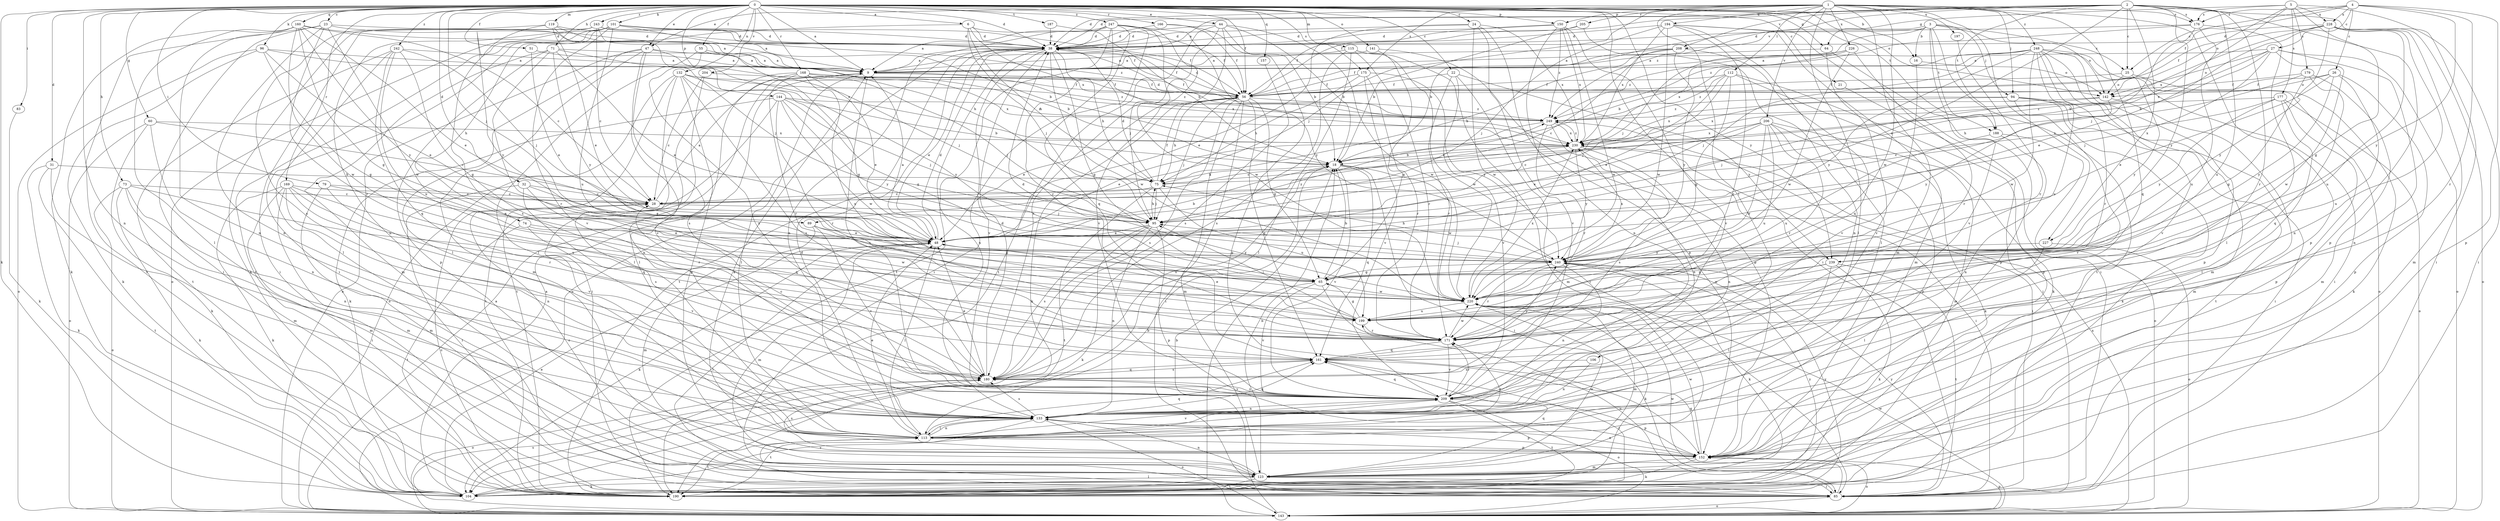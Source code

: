 strict digraph  {
0;
1;
2;
3;
4;
5;
6;
9;
16;
18;
21;
22;
23;
24;
25;
26;
27;
28;
31;
32;
38;
44;
47;
48;
51;
55;
56;
60;
64;
65;
71;
73;
74;
75;
79;
83;
85;
89;
94;
95;
96;
101;
104;
106;
112;
113;
115;
119;
123;
132;
133;
141;
142;
143;
144;
150;
152;
157;
160;
161;
166;
168;
169;
171;
175;
176;
177;
179;
180;
187;
188;
190;
194;
197;
199;
204;
205;
206;
208;
209;
220;
226;
227;
228;
230;
239;
240;
242;
243;
247;
248;
249;
0 -> 6  [label=a];
0 -> 9  [label=a];
0 -> 16  [label=b];
0 -> 21  [label=c];
0 -> 22  [label=c];
0 -> 23  [label=c];
0 -> 24  [label=c];
0 -> 31  [label=d];
0 -> 32  [label=d];
0 -> 38  [label=d];
0 -> 44  [label=e];
0 -> 47  [label=e];
0 -> 51  [label=f];
0 -> 55  [label=f];
0 -> 56  [label=f];
0 -> 60  [label=g];
0 -> 64  [label=g];
0 -> 71  [label=h];
0 -> 73  [label=h];
0 -> 79  [label=i];
0 -> 83  [label=i];
0 -> 85  [label=i];
0 -> 89  [label=j];
0 -> 96  [label=k];
0 -> 101  [label=k];
0 -> 104  [label=k];
0 -> 115  [label=m];
0 -> 119  [label=m];
0 -> 132  [label=n];
0 -> 133  [label=n];
0 -> 141  [label=o];
0 -> 142  [label=o];
0 -> 144  [label=p];
0 -> 150  [label=p];
0 -> 157  [label=q];
0 -> 160  [label=q];
0 -> 166  [label=r];
0 -> 168  [label=r];
0 -> 169  [label=r];
0 -> 175  [label=s];
0 -> 187  [label=t];
0 -> 188  [label=t];
0 -> 204  [label=v];
0 -> 239  [label=y];
0 -> 242  [label=z];
0 -> 243  [label=z];
0 -> 247  [label=z];
1 -> 38  [label=d];
1 -> 47  [label=e];
1 -> 89  [label=j];
1 -> 94  [label=j];
1 -> 106  [label=l];
1 -> 112  [label=l];
1 -> 113  [label=l];
1 -> 123  [label=m];
1 -> 150  [label=p];
1 -> 152  [label=p];
1 -> 161  [label=q];
1 -> 175  [label=s];
1 -> 176  [label=s];
1 -> 194  [label=u];
1 -> 197  [label=u];
1 -> 205  [label=v];
1 -> 206  [label=v];
1 -> 220  [label=w];
1 -> 226  [label=x];
1 -> 227  [label=x];
1 -> 248  [label=z];
2 -> 9  [label=a];
2 -> 25  [label=c];
2 -> 38  [label=d];
2 -> 48  [label=e];
2 -> 56  [label=f];
2 -> 85  [label=i];
2 -> 152  [label=p];
2 -> 171  [label=r];
2 -> 176  [label=s];
2 -> 188  [label=t];
2 -> 199  [label=u];
2 -> 208  [label=v];
2 -> 227  [label=x];
2 -> 239  [label=y];
2 -> 249  [label=z];
3 -> 16  [label=b];
3 -> 18  [label=b];
3 -> 25  [label=c];
3 -> 94  [label=j];
3 -> 95  [label=j];
3 -> 142  [label=o];
3 -> 188  [label=t];
3 -> 190  [label=t];
3 -> 208  [label=v];
3 -> 209  [label=v];
4 -> 25  [label=c];
4 -> 26  [label=c];
4 -> 27  [label=c];
4 -> 56  [label=f];
4 -> 152  [label=p];
4 -> 171  [label=r];
4 -> 176  [label=s];
4 -> 228  [label=x];
4 -> 239  [label=y];
5 -> 64  [label=g];
5 -> 65  [label=g];
5 -> 85  [label=i];
5 -> 95  [label=j];
5 -> 142  [label=o];
5 -> 176  [label=s];
5 -> 177  [label=s];
5 -> 179  [label=s];
5 -> 228  [label=x];
6 -> 38  [label=d];
6 -> 56  [label=f];
6 -> 74  [label=h];
6 -> 75  [label=h];
6 -> 95  [label=j];
6 -> 230  [label=x];
9 -> 56  [label=f];
9 -> 113  [label=l];
9 -> 209  [label=v];
9 -> 230  [label=x];
16 -> 142  [label=o];
16 -> 209  [label=v];
18 -> 75  [label=h];
18 -> 85  [label=i];
18 -> 161  [label=q];
18 -> 180  [label=s];
18 -> 209  [label=v];
18 -> 220  [label=w];
18 -> 230  [label=x];
21 -> 85  [label=i];
22 -> 56  [label=f];
22 -> 123  [label=m];
22 -> 171  [label=r];
22 -> 209  [label=v];
22 -> 239  [label=y];
23 -> 38  [label=d];
23 -> 75  [label=h];
23 -> 85  [label=i];
23 -> 133  [label=n];
23 -> 171  [label=r];
23 -> 190  [label=t];
23 -> 220  [label=w];
24 -> 38  [label=d];
24 -> 48  [label=e];
24 -> 152  [label=p];
24 -> 209  [label=v];
24 -> 220  [label=w];
24 -> 230  [label=x];
25 -> 56  [label=f];
25 -> 104  [label=k];
25 -> 142  [label=o];
25 -> 240  [label=y];
26 -> 48  [label=e];
26 -> 56  [label=f];
26 -> 142  [label=o];
26 -> 152  [label=p];
26 -> 199  [label=u];
26 -> 240  [label=y];
27 -> 9  [label=a];
27 -> 18  [label=b];
27 -> 95  [label=j];
27 -> 133  [label=n];
27 -> 142  [label=o];
27 -> 143  [label=o];
27 -> 220  [label=w];
27 -> 230  [label=x];
28 -> 9  [label=a];
28 -> 95  [label=j];
31 -> 75  [label=h];
31 -> 104  [label=k];
31 -> 123  [label=m];
31 -> 190  [label=t];
32 -> 28  [label=c];
32 -> 48  [label=e];
32 -> 85  [label=i];
32 -> 161  [label=q];
32 -> 180  [label=s];
38 -> 9  [label=a];
38 -> 48  [label=e];
38 -> 56  [label=f];
38 -> 65  [label=g];
38 -> 75  [label=h];
38 -> 133  [label=n];
38 -> 143  [label=o];
38 -> 190  [label=t];
38 -> 209  [label=v];
38 -> 220  [label=w];
44 -> 18  [label=b];
44 -> 38  [label=d];
44 -> 152  [label=p];
44 -> 180  [label=s];
44 -> 190  [label=t];
44 -> 209  [label=v];
44 -> 220  [label=w];
47 -> 9  [label=a];
47 -> 95  [label=j];
47 -> 113  [label=l];
47 -> 123  [label=m];
47 -> 143  [label=o];
47 -> 180  [label=s];
47 -> 209  [label=v];
48 -> 9  [label=a];
48 -> 18  [label=b];
48 -> 38  [label=d];
48 -> 85  [label=i];
48 -> 104  [label=k];
48 -> 113  [label=l];
48 -> 123  [label=m];
48 -> 240  [label=y];
48 -> 249  [label=z];
51 -> 9  [label=a];
51 -> 48  [label=e];
55 -> 9  [label=a];
55 -> 65  [label=g];
55 -> 113  [label=l];
55 -> 180  [label=s];
56 -> 38  [label=d];
56 -> 48  [label=e];
56 -> 65  [label=g];
56 -> 75  [label=h];
56 -> 85  [label=i];
56 -> 95  [label=j];
56 -> 104  [label=k];
56 -> 123  [label=m];
56 -> 161  [label=q];
56 -> 180  [label=s];
56 -> 249  [label=z];
60 -> 28  [label=c];
60 -> 104  [label=k];
60 -> 133  [label=n];
60 -> 143  [label=o];
60 -> 230  [label=x];
64 -> 9  [label=a];
64 -> 152  [label=p];
64 -> 209  [label=v];
65 -> 18  [label=b];
65 -> 171  [label=r];
65 -> 190  [label=t];
65 -> 209  [label=v];
65 -> 220  [label=w];
71 -> 9  [label=a];
71 -> 18  [label=b];
71 -> 48  [label=e];
71 -> 123  [label=m];
71 -> 152  [label=p];
71 -> 171  [label=r];
71 -> 240  [label=y];
73 -> 28  [label=c];
73 -> 104  [label=k];
73 -> 123  [label=m];
73 -> 133  [label=n];
73 -> 143  [label=o];
73 -> 199  [label=u];
74 -> 48  [label=e];
74 -> 190  [label=t];
74 -> 209  [label=v];
74 -> 220  [label=w];
75 -> 28  [label=c];
75 -> 38  [label=d];
75 -> 56  [label=f];
75 -> 95  [label=j];
75 -> 190  [label=t];
75 -> 199  [label=u];
79 -> 28  [label=c];
79 -> 48  [label=e];
79 -> 123  [label=m];
79 -> 171  [label=r];
83 -> 104  [label=k];
85 -> 143  [label=o];
85 -> 199  [label=u];
85 -> 220  [label=w];
85 -> 240  [label=y];
89 -> 48  [label=e];
89 -> 65  [label=g];
89 -> 123  [label=m];
89 -> 209  [label=v];
94 -> 85  [label=i];
94 -> 104  [label=k];
94 -> 190  [label=t];
94 -> 209  [label=v];
94 -> 230  [label=x];
94 -> 249  [label=z];
95 -> 48  [label=e];
95 -> 75  [label=h];
95 -> 104  [label=k];
95 -> 133  [label=n];
95 -> 152  [label=p];
95 -> 180  [label=s];
96 -> 9  [label=a];
96 -> 48  [label=e];
96 -> 65  [label=g];
96 -> 104  [label=k];
96 -> 143  [label=o];
96 -> 230  [label=x];
101 -> 9  [label=a];
101 -> 38  [label=d];
101 -> 56  [label=f];
101 -> 85  [label=i];
101 -> 143  [label=o];
101 -> 180  [label=s];
101 -> 190  [label=t];
101 -> 199  [label=u];
101 -> 209  [label=v];
104 -> 9  [label=a];
104 -> 18  [label=b];
104 -> 48  [label=e];
104 -> 209  [label=v];
104 -> 240  [label=y];
106 -> 133  [label=n];
106 -> 180  [label=s];
112 -> 48  [label=e];
112 -> 56  [label=f];
112 -> 65  [label=g];
112 -> 95  [label=j];
112 -> 104  [label=k];
112 -> 152  [label=p];
112 -> 249  [label=z];
113 -> 38  [label=d];
113 -> 48  [label=e];
113 -> 133  [label=n];
113 -> 152  [label=p];
113 -> 161  [label=q];
113 -> 171  [label=r];
113 -> 190  [label=t];
113 -> 209  [label=v];
115 -> 9  [label=a];
115 -> 85  [label=i];
115 -> 113  [label=l];
115 -> 171  [label=r];
115 -> 180  [label=s];
115 -> 220  [label=w];
119 -> 9  [label=a];
119 -> 38  [label=d];
119 -> 48  [label=e];
119 -> 95  [label=j];
119 -> 180  [label=s];
119 -> 240  [label=y];
123 -> 18  [label=b];
123 -> 28  [label=c];
123 -> 85  [label=i];
123 -> 104  [label=k];
123 -> 133  [label=n];
123 -> 161  [label=q];
123 -> 190  [label=t];
123 -> 220  [label=w];
132 -> 56  [label=f];
132 -> 65  [label=g];
132 -> 113  [label=l];
132 -> 143  [label=o];
132 -> 152  [label=p];
132 -> 180  [label=s];
132 -> 190  [label=t];
132 -> 240  [label=y];
132 -> 249  [label=z];
133 -> 113  [label=l];
133 -> 143  [label=o];
133 -> 152  [label=p];
133 -> 161  [label=q];
133 -> 180  [label=s];
133 -> 190  [label=t];
141 -> 9  [label=a];
141 -> 65  [label=g];
141 -> 152  [label=p];
142 -> 95  [label=j];
142 -> 123  [label=m];
142 -> 230  [label=x];
142 -> 240  [label=y];
143 -> 9  [label=a];
143 -> 18  [label=b];
143 -> 113  [label=l];
143 -> 152  [label=p];
143 -> 180  [label=s];
143 -> 220  [label=w];
143 -> 230  [label=x];
144 -> 18  [label=b];
144 -> 95  [label=j];
144 -> 104  [label=k];
144 -> 171  [label=r];
144 -> 190  [label=t];
144 -> 220  [label=w];
144 -> 240  [label=y];
144 -> 249  [label=z];
150 -> 38  [label=d];
150 -> 56  [label=f];
150 -> 133  [label=n];
150 -> 209  [label=v];
150 -> 220  [label=w];
150 -> 230  [label=x];
150 -> 249  [label=z];
152 -> 9  [label=a];
152 -> 104  [label=k];
152 -> 123  [label=m];
152 -> 133  [label=n];
152 -> 143  [label=o];
152 -> 161  [label=q];
152 -> 180  [label=s];
152 -> 220  [label=w];
157 -> 180  [label=s];
160 -> 28  [label=c];
160 -> 38  [label=d];
160 -> 48  [label=e];
160 -> 65  [label=g];
160 -> 104  [label=k];
160 -> 113  [label=l];
160 -> 133  [label=n];
160 -> 220  [label=w];
160 -> 240  [label=y];
161 -> 180  [label=s];
161 -> 190  [label=t];
161 -> 240  [label=y];
166 -> 18  [label=b];
166 -> 38  [label=d];
166 -> 56  [label=f];
168 -> 48  [label=e];
168 -> 56  [label=f];
168 -> 95  [label=j];
168 -> 113  [label=l];
168 -> 133  [label=n];
168 -> 171  [label=r];
168 -> 199  [label=u];
168 -> 230  [label=x];
168 -> 249  [label=z];
169 -> 28  [label=c];
169 -> 85  [label=i];
169 -> 104  [label=k];
169 -> 123  [label=m];
169 -> 133  [label=n];
169 -> 161  [label=q];
169 -> 171  [label=r];
169 -> 209  [label=v];
171 -> 161  [label=q];
171 -> 209  [label=v];
171 -> 220  [label=w];
175 -> 56  [label=f];
175 -> 75  [label=h];
175 -> 171  [label=r];
175 -> 209  [label=v];
175 -> 240  [label=y];
176 -> 38  [label=d];
176 -> 75  [label=h];
176 -> 113  [label=l];
176 -> 199  [label=u];
176 -> 249  [label=z];
177 -> 28  [label=c];
177 -> 113  [label=l];
177 -> 143  [label=o];
177 -> 152  [label=p];
177 -> 240  [label=y];
177 -> 249  [label=z];
179 -> 56  [label=f];
179 -> 65  [label=g];
179 -> 75  [label=h];
179 -> 123  [label=m];
179 -> 161  [label=q];
180 -> 28  [label=c];
180 -> 38  [label=d];
180 -> 48  [label=e];
180 -> 143  [label=o];
180 -> 161  [label=q];
180 -> 209  [label=v];
187 -> 18  [label=b];
187 -> 38  [label=d];
188 -> 133  [label=n];
188 -> 143  [label=o];
188 -> 199  [label=u];
190 -> 28  [label=c];
190 -> 240  [label=y];
194 -> 38  [label=d];
194 -> 85  [label=i];
194 -> 95  [label=j];
194 -> 113  [label=l];
194 -> 123  [label=m];
194 -> 171  [label=r];
194 -> 220  [label=w];
194 -> 230  [label=x];
197 -> 171  [label=r];
199 -> 48  [label=e];
199 -> 65  [label=g];
199 -> 95  [label=j];
199 -> 171  [label=r];
204 -> 28  [label=c];
204 -> 56  [label=f];
204 -> 85  [label=i];
205 -> 18  [label=b];
205 -> 38  [label=d];
205 -> 133  [label=n];
206 -> 28  [label=c];
206 -> 48  [label=e];
206 -> 104  [label=k];
206 -> 123  [label=m];
206 -> 152  [label=p];
206 -> 171  [label=r];
206 -> 199  [label=u];
206 -> 220  [label=w];
206 -> 230  [label=x];
208 -> 9  [label=a];
208 -> 28  [label=c];
208 -> 56  [label=f];
208 -> 75  [label=h];
208 -> 161  [label=q];
208 -> 240  [label=y];
209 -> 133  [label=n];
209 -> 143  [label=o];
209 -> 152  [label=p];
209 -> 161  [label=q];
209 -> 171  [label=r];
209 -> 180  [label=s];
209 -> 190  [label=t];
220 -> 38  [label=d];
220 -> 104  [label=k];
220 -> 123  [label=m];
220 -> 199  [label=u];
220 -> 230  [label=x];
226 -> 9  [label=a];
226 -> 18  [label=b];
226 -> 171  [label=r];
226 -> 220  [label=w];
226 -> 249  [label=z];
227 -> 113  [label=l];
227 -> 143  [label=o];
227 -> 240  [label=y];
228 -> 38  [label=d];
228 -> 48  [label=e];
228 -> 56  [label=f];
228 -> 123  [label=m];
228 -> 133  [label=n];
228 -> 143  [label=o];
228 -> 199  [label=u];
228 -> 230  [label=x];
228 -> 240  [label=y];
230 -> 18  [label=b];
230 -> 28  [label=c];
230 -> 85  [label=i];
230 -> 133  [label=n];
230 -> 180  [label=s];
230 -> 240  [label=y];
230 -> 249  [label=z];
239 -> 65  [label=g];
239 -> 104  [label=k];
239 -> 113  [label=l];
239 -> 190  [label=t];
239 -> 220  [label=w];
240 -> 65  [label=g];
240 -> 75  [label=h];
240 -> 95  [label=j];
240 -> 104  [label=k];
240 -> 133  [label=n];
240 -> 171  [label=r];
240 -> 230  [label=x];
242 -> 9  [label=a];
242 -> 65  [label=g];
242 -> 95  [label=j];
242 -> 113  [label=l];
242 -> 161  [label=q];
242 -> 190  [label=t];
242 -> 199  [label=u];
243 -> 18  [label=b];
243 -> 28  [label=c];
243 -> 38  [label=d];
243 -> 56  [label=f];
243 -> 85  [label=i];
243 -> 104  [label=k];
243 -> 133  [label=n];
243 -> 249  [label=z];
247 -> 9  [label=a];
247 -> 38  [label=d];
247 -> 85  [label=i];
247 -> 95  [label=j];
247 -> 133  [label=n];
247 -> 161  [label=q];
247 -> 171  [label=r];
247 -> 190  [label=t];
247 -> 220  [label=w];
247 -> 240  [label=y];
248 -> 9  [label=a];
248 -> 85  [label=i];
248 -> 95  [label=j];
248 -> 123  [label=m];
248 -> 143  [label=o];
248 -> 152  [label=p];
248 -> 171  [label=r];
248 -> 199  [label=u];
248 -> 209  [label=v];
248 -> 220  [label=w];
248 -> 230  [label=x];
248 -> 240  [label=y];
249 -> 38  [label=d];
249 -> 48  [label=e];
249 -> 85  [label=i];
249 -> 133  [label=n];
249 -> 171  [label=r];
249 -> 230  [label=x];
}
